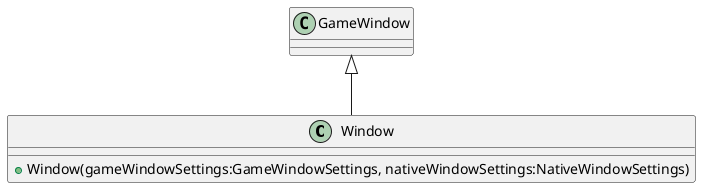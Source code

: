 @startuml
class Window {
    + Window(gameWindowSettings:GameWindowSettings, nativeWindowSettings:NativeWindowSettings)
}
GameWindow <|-- Window
@enduml
